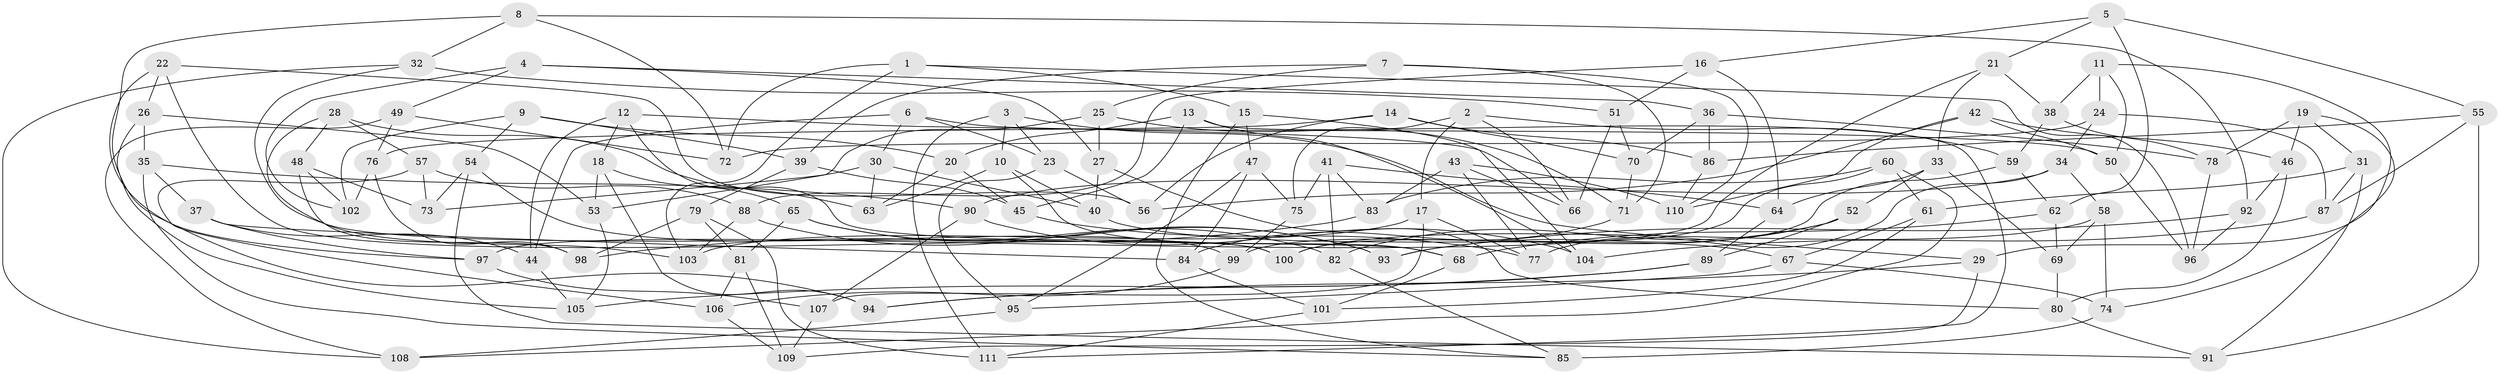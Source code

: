 // coarse degree distribution, {7: 0.1111111111111111, 6: 0.5555555555555556, 4: 0.1111111111111111, 9: 0.022222222222222223, 8: 0.06666666666666667, 5: 0.13333333333333333}
// Generated by graph-tools (version 1.1) at 2025/38/03/04/25 23:38:18]
// undirected, 111 vertices, 222 edges
graph export_dot {
  node [color=gray90,style=filled];
  1;
  2;
  3;
  4;
  5;
  6;
  7;
  8;
  9;
  10;
  11;
  12;
  13;
  14;
  15;
  16;
  17;
  18;
  19;
  20;
  21;
  22;
  23;
  24;
  25;
  26;
  27;
  28;
  29;
  30;
  31;
  32;
  33;
  34;
  35;
  36;
  37;
  38;
  39;
  40;
  41;
  42;
  43;
  44;
  45;
  46;
  47;
  48;
  49;
  50;
  51;
  52;
  53;
  54;
  55;
  56;
  57;
  58;
  59;
  60;
  61;
  62;
  63;
  64;
  65;
  66;
  67;
  68;
  69;
  70;
  71;
  72;
  73;
  74;
  75;
  76;
  77;
  78;
  79;
  80;
  81;
  82;
  83;
  84;
  85;
  86;
  87;
  88;
  89;
  90;
  91;
  92;
  93;
  94;
  95;
  96;
  97;
  98;
  99;
  100;
  101;
  102;
  103;
  104;
  105;
  106;
  107;
  108;
  109;
  110;
  111;
  1 -- 96;
  1 -- 103;
  1 -- 15;
  1 -- 72;
  2 -- 17;
  2 -- 66;
  2 -- 59;
  2 -- 75;
  3 -- 23;
  3 -- 10;
  3 -- 29;
  3 -- 111;
  4 -- 49;
  4 -- 27;
  4 -- 102;
  4 -- 36;
  5 -- 62;
  5 -- 55;
  5 -- 21;
  5 -- 16;
  6 -- 23;
  6 -- 30;
  6 -- 44;
  6 -- 50;
  7 -- 25;
  7 -- 39;
  7 -- 110;
  7 -- 71;
  8 -- 72;
  8 -- 32;
  8 -- 92;
  8 -- 97;
  9 -- 102;
  9 -- 54;
  9 -- 39;
  9 -- 20;
  10 -- 68;
  10 -- 63;
  10 -- 40;
  11 -- 50;
  11 -- 24;
  11 -- 38;
  11 -- 29;
  12 -- 44;
  12 -- 18;
  12 -- 68;
  12 -- 66;
  13 -- 20;
  13 -- 111;
  13 -- 104;
  13 -- 45;
  14 -- 76;
  14 -- 86;
  14 -- 56;
  14 -- 70;
  15 -- 104;
  15 -- 85;
  15 -- 47;
  16 -- 64;
  16 -- 51;
  16 -- 88;
  17 -- 77;
  17 -- 107;
  17 -- 103;
  18 -- 94;
  18 -- 53;
  18 -- 65;
  19 -- 46;
  19 -- 78;
  19 -- 31;
  19 -- 74;
  20 -- 45;
  20 -- 63;
  21 -- 97;
  21 -- 38;
  21 -- 33;
  22 -- 100;
  22 -- 56;
  22 -- 94;
  22 -- 26;
  23 -- 95;
  23 -- 56;
  24 -- 34;
  24 -- 87;
  24 -- 72;
  25 -- 71;
  25 -- 27;
  25 -- 53;
  26 -- 35;
  26 -- 105;
  26 -- 53;
  27 -- 40;
  27 -- 80;
  28 -- 57;
  28 -- 48;
  28 -- 103;
  28 -- 63;
  29 -- 109;
  29 -- 94;
  30 -- 63;
  30 -- 73;
  30 -- 40;
  31 -- 91;
  31 -- 87;
  31 -- 61;
  32 -- 108;
  32 -- 51;
  32 -- 100;
  33 -- 64;
  33 -- 69;
  33 -- 52;
  34 -- 58;
  34 -- 77;
  34 -- 90;
  35 -- 37;
  35 -- 90;
  35 -- 85;
  36 -- 70;
  36 -- 78;
  36 -- 86;
  37 -- 84;
  37 -- 97;
  37 -- 44;
  38 -- 78;
  38 -- 59;
  39 -- 79;
  39 -- 45;
  40 -- 67;
  41 -- 75;
  41 -- 64;
  41 -- 83;
  41 -- 82;
  42 -- 110;
  42 -- 50;
  42 -- 46;
  42 -- 56;
  43 -- 110;
  43 -- 77;
  43 -- 66;
  43 -- 83;
  44 -- 105;
  45 -- 77;
  46 -- 92;
  46 -- 80;
  47 -- 75;
  47 -- 84;
  47 -- 95;
  48 -- 102;
  48 -- 98;
  48 -- 73;
  49 -- 72;
  49 -- 76;
  49 -- 108;
  50 -- 96;
  51 -- 70;
  51 -- 66;
  52 -- 89;
  52 -- 82;
  52 -- 93;
  53 -- 105;
  54 -- 91;
  54 -- 73;
  54 -- 99;
  55 -- 91;
  55 -- 87;
  55 -- 86;
  57 -- 106;
  57 -- 73;
  57 -- 88;
  58 -- 69;
  58 -- 74;
  58 -- 100;
  59 -- 62;
  59 -- 100;
  60 -- 61;
  60 -- 83;
  60 -- 108;
  60 -- 99;
  61 -- 67;
  61 -- 101;
  62 -- 69;
  62 -- 68;
  64 -- 89;
  65 -- 82;
  65 -- 93;
  65 -- 81;
  67 -- 95;
  67 -- 74;
  68 -- 101;
  69 -- 80;
  70 -- 71;
  71 -- 84;
  74 -- 85;
  75 -- 99;
  76 -- 102;
  76 -- 98;
  78 -- 96;
  79 -- 81;
  79 -- 111;
  79 -- 98;
  80 -- 91;
  81 -- 106;
  81 -- 109;
  82 -- 85;
  83 -- 98;
  84 -- 101;
  86 -- 110;
  87 -- 104;
  88 -- 103;
  88 -- 93;
  89 -- 105;
  89 -- 94;
  90 -- 107;
  90 -- 104;
  92 -- 96;
  92 -- 93;
  95 -- 108;
  97 -- 107;
  99 -- 106;
  101 -- 111;
  106 -- 109;
  107 -- 109;
}
